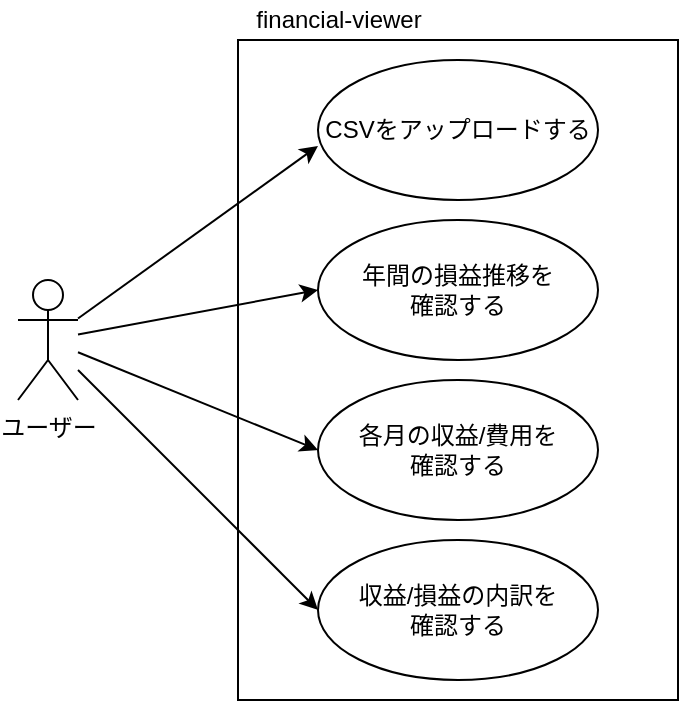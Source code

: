 <mxfile version="13.1.3">
    <diagram id="6hGFLwfOUW9BJ-s0fimq" name="Page-1">
        <mxGraphModel dx="898" dy="680" grid="1" gridSize="10" guides="1" tooltips="1" connect="1" arrows="1" fold="1" page="1" pageScale="1" pageWidth="827" pageHeight="1169" math="0" shadow="0">
            <root>
                <mxCell id="0"/>
                <mxCell id="1" parent="0"/>
                <mxCell id="7" style="rounded=0;orthogonalLoop=1;jettySize=auto;html=1;entryX=0;entryY=0.614;entryDx=0;entryDy=0;entryPerimeter=0;" edge="1" parent="1" source="2" target="3">
                    <mxGeometry relative="1" as="geometry"/>
                </mxCell>
                <mxCell id="8" style="edgeStyle=none;rounded=0;orthogonalLoop=1;jettySize=auto;html=1;entryX=0;entryY=0.5;entryDx=0;entryDy=0;" edge="1" parent="1" source="2" target="4">
                    <mxGeometry relative="1" as="geometry"/>
                </mxCell>
                <mxCell id="9" style="edgeStyle=none;rounded=0;orthogonalLoop=1;jettySize=auto;html=1;entryX=0;entryY=0.5;entryDx=0;entryDy=0;" edge="1" parent="1" source="2" target="5">
                    <mxGeometry relative="1" as="geometry"/>
                </mxCell>
                <mxCell id="10" style="edgeStyle=none;rounded=0;orthogonalLoop=1;jettySize=auto;html=1;entryX=0;entryY=0.5;entryDx=0;entryDy=0;" edge="1" parent="1" source="2" target="6">
                    <mxGeometry relative="1" as="geometry"/>
                </mxCell>
                <mxCell id="2" value="ユーザー" style="shape=umlActor;verticalLabelPosition=bottom;labelBackgroundColor=#ffffff;verticalAlign=top;html=1;" vertex="1" parent="1">
                    <mxGeometry x="80" y="250" width="30" height="60" as="geometry"/>
                </mxCell>
                <mxCell id="3" value="CSVをアップロードする" style="ellipse;whiteSpace=wrap;html=1;" vertex="1" parent="1">
                    <mxGeometry x="230" y="140" width="140" height="70" as="geometry"/>
                </mxCell>
                <mxCell id="4" value="年間の損益推移を&lt;br&gt;確認する" style="ellipse;whiteSpace=wrap;html=1;" vertex="1" parent="1">
                    <mxGeometry x="230" y="220" width="140" height="70" as="geometry"/>
                </mxCell>
                <mxCell id="5" value="各月の収益/費用を&lt;br&gt;確認する" style="ellipse;whiteSpace=wrap;html=1;" vertex="1" parent="1">
                    <mxGeometry x="230" y="300" width="140" height="70" as="geometry"/>
                </mxCell>
                <mxCell id="6" value="収益/損益の内訳を&lt;br&gt;確認する" style="ellipse;whiteSpace=wrap;html=1;" vertex="1" parent="1">
                    <mxGeometry x="230" y="380" width="140" height="70" as="geometry"/>
                </mxCell>
                <mxCell id="13" value="" style="rounded=0;whiteSpace=wrap;html=1;fillColor=none;" vertex="1" parent="1">
                    <mxGeometry x="190" y="130" width="220" height="330" as="geometry"/>
                </mxCell>
                <mxCell id="14" value="financial-viewer" style="text;html=1;align=center;verticalAlign=middle;resizable=0;points=[];autosize=1;" vertex="1" parent="1">
                    <mxGeometry x="190" y="110" width="100" height="20" as="geometry"/>
                </mxCell>
            </root>
        </mxGraphModel>
    </diagram>
</mxfile>